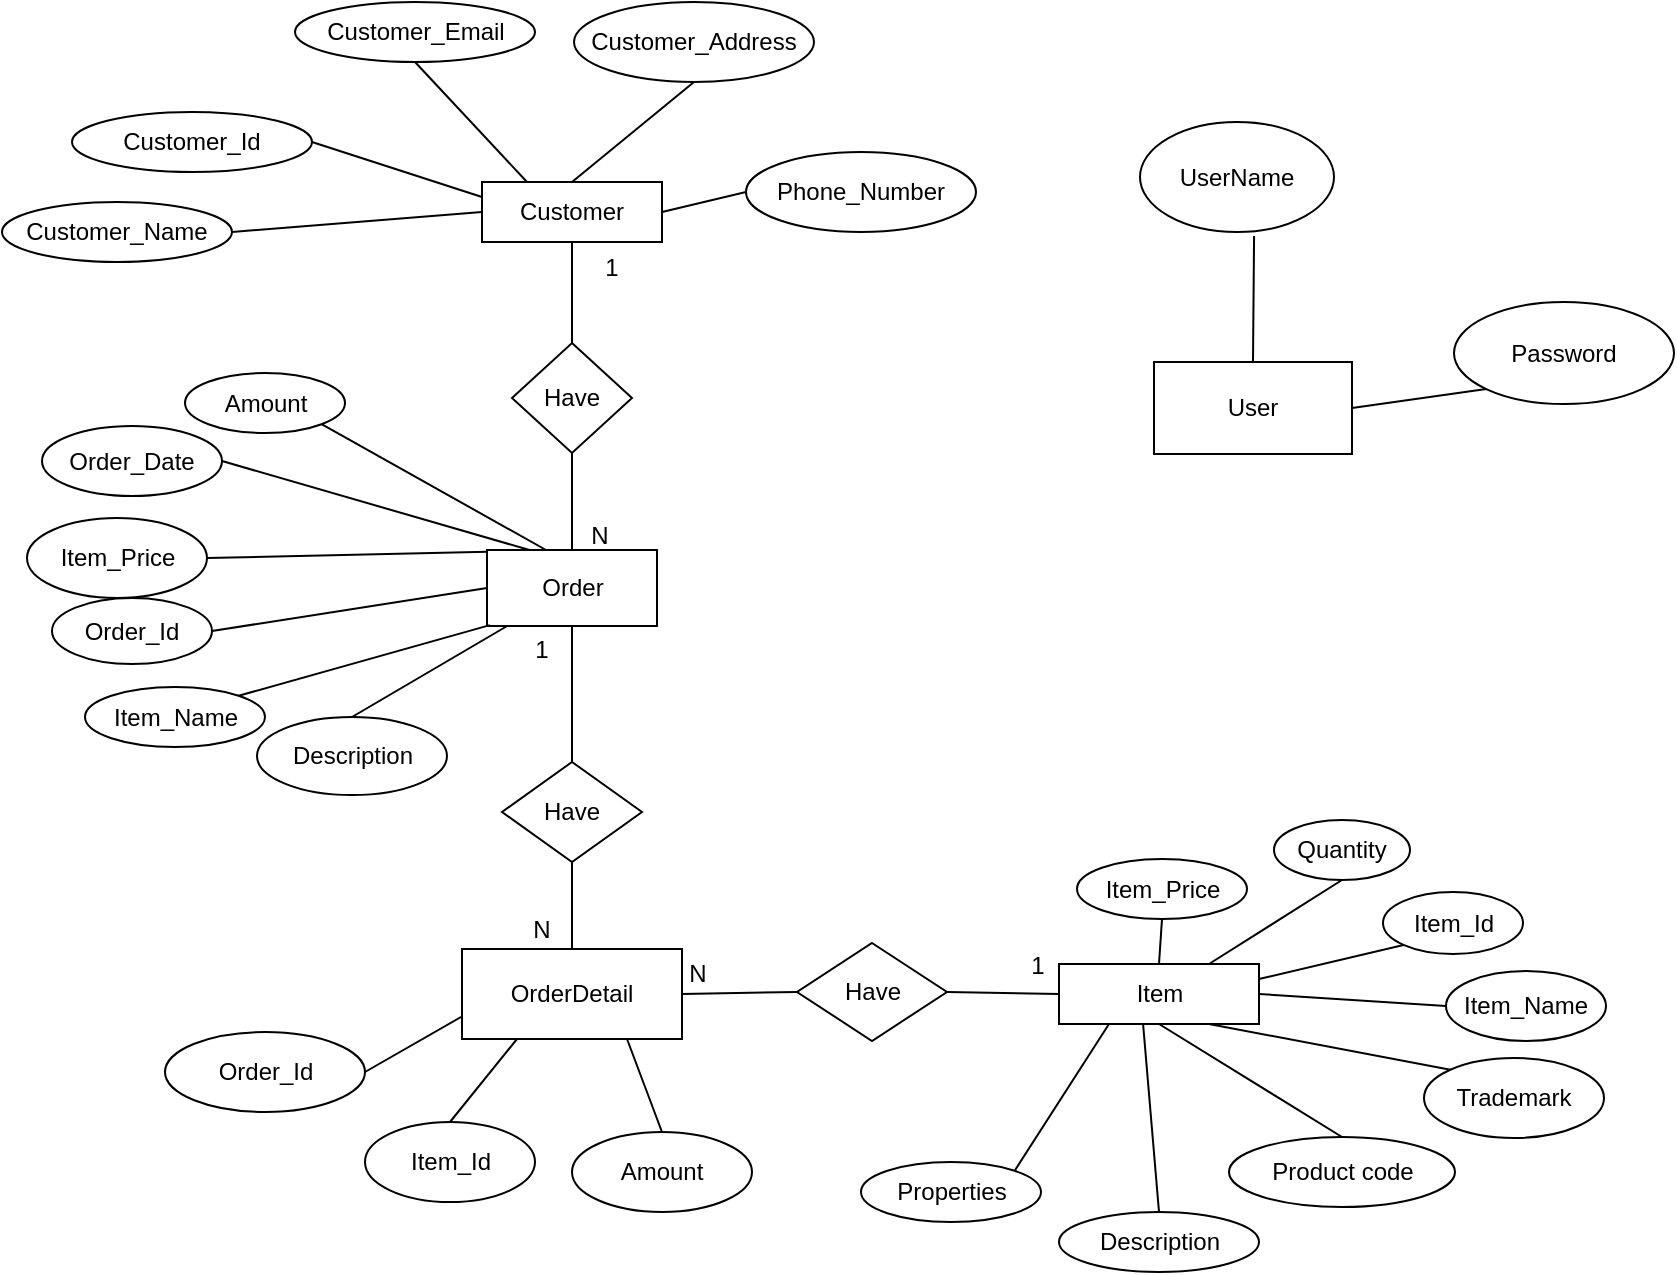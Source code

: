 <mxfile version="10.6.5" type="google"><diagram id="VFScINqOluREj7l6P26c" name="Page-1"><mxGraphModel dx="1080" dy="494" grid="1" gridSize="10" guides="1" tooltips="1" connect="1" arrows="1" fold="1" page="1" pageScale="1" pageWidth="827" pageHeight="1169" math="0" shadow="0"><root><mxCell id="0"/><mxCell id="1" parent="0"/><mxCell id="pK3UZsaioF6lU_T2FoV7-1" value="Customer" style="rounded=0;whiteSpace=wrap;html=1;" parent="1" vertex="1"><mxGeometry x="305" y="170" width="90" height="30" as="geometry"/></mxCell><mxCell id="pK3UZsaioF6lU_T2FoV7-3" value="Item" style="rounded=0;whiteSpace=wrap;html=1;" parent="1" vertex="1"><mxGeometry x="593.5" y="561" width="100" height="30" as="geometry"/></mxCell><mxCell id="pK3UZsaioF6lU_T2FoV7-4" value="Customer_Name" style="ellipse;whiteSpace=wrap;html=1;" parent="1" vertex="1"><mxGeometry x="65" y="180" width="115" height="30" as="geometry"/></mxCell><mxCell id="pK3UZsaioF6lU_T2FoV7-5" value="Customer_Id" style="ellipse;whiteSpace=wrap;html=1;" parent="1" vertex="1"><mxGeometry x="100" y="135" width="120" height="30" as="geometry"/></mxCell><mxCell id="pK3UZsaioF6lU_T2FoV7-8" value="Customer_Address" style="ellipse;whiteSpace=wrap;html=1;" parent="1" vertex="1"><mxGeometry x="351" y="80" width="120" height="40" as="geometry"/></mxCell><mxCell id="pK3UZsaioF6lU_T2FoV7-9" value="Customer_Email" style="ellipse;whiteSpace=wrap;html=1;" parent="1" vertex="1"><mxGeometry x="211.5" y="80" width="120" height="30" as="geometry"/></mxCell><mxCell id="pK3UZsaioF6lU_T2FoV7-10" value="Phone_Number" style="ellipse;whiteSpace=wrap;html=1;" parent="1" vertex="1"><mxGeometry x="437" y="155" width="115" height="40" as="geometry"/></mxCell><mxCell id="pK3UZsaioF6lU_T2FoV7-13" value="" style="endArrow=none;html=1;entryX=0;entryY=0.5;entryDx=0;entryDy=0;exitX=1;exitY=0.5;exitDx=0;exitDy=0;" parent="1" source="pK3UZsaioF6lU_T2FoV7-4" target="pK3UZsaioF6lU_T2FoV7-1" edge="1"><mxGeometry width="50" height="50" relative="1" as="geometry"><mxPoint x="70" y="420" as="sourcePoint"/><mxPoint x="120" y="370" as="targetPoint"/><Array as="points"/></mxGeometry></mxCell><mxCell id="pK3UZsaioF6lU_T2FoV7-14" value="" style="endArrow=none;html=1;entryX=0;entryY=0.25;entryDx=0;entryDy=0;exitX=1;exitY=0.5;exitDx=0;exitDy=0;" parent="1" source="pK3UZsaioF6lU_T2FoV7-5" target="pK3UZsaioF6lU_T2FoV7-1" edge="1"><mxGeometry width="50" height="50" relative="1" as="geometry"><mxPoint x="70" y="420" as="sourcePoint"/><mxPoint x="120" y="370" as="targetPoint"/></mxGeometry></mxCell><mxCell id="pK3UZsaioF6lU_T2FoV7-16" value="" style="endArrow=none;html=1;entryX=0.25;entryY=0;entryDx=0;entryDy=0;exitX=0.5;exitY=1;exitDx=0;exitDy=0;" parent="1" source="pK3UZsaioF6lU_T2FoV7-9" target="pK3UZsaioF6lU_T2FoV7-1" edge="1"><mxGeometry width="50" height="50" relative="1" as="geometry"><mxPoint x="70" y="560" as="sourcePoint"/><mxPoint x="120" y="510" as="targetPoint"/></mxGeometry></mxCell><mxCell id="pK3UZsaioF6lU_T2FoV7-18" value="" style="endArrow=none;html=1;entryX=0.5;entryY=1;entryDx=0;entryDy=0;exitX=0.5;exitY=0;exitDx=0;exitDy=0;" parent="1" source="pK3UZsaioF6lU_T2FoV7-1" target="pK3UZsaioF6lU_T2FoV7-8" edge="1"><mxGeometry width="50" height="50" relative="1" as="geometry"><mxPoint x="70" y="420" as="sourcePoint"/><mxPoint x="120" y="370" as="targetPoint"/></mxGeometry></mxCell><mxCell id="pK3UZsaioF6lU_T2FoV7-19" value="" style="endArrow=none;html=1;entryX=0;entryY=0.5;entryDx=0;entryDy=0;exitX=1;exitY=0.5;exitDx=0;exitDy=0;" parent="1" source="pK3UZsaioF6lU_T2FoV7-1" target="pK3UZsaioF6lU_T2FoV7-10" edge="1"><mxGeometry width="50" height="50" relative="1" as="geometry"><mxPoint x="390" y="170" as="sourcePoint"/><mxPoint x="500" y="170" as="targetPoint"/></mxGeometry></mxCell><mxCell id="pK3UZsaioF6lU_T2FoV7-36" value="Item_Id" style="ellipse;whiteSpace=wrap;html=1;" parent="1" vertex="1"><mxGeometry x="755.5" y="525" width="70" height="31" as="geometry"/></mxCell><mxCell id="pK3UZsaioF6lU_T2FoV7-37" value="Item_Name" style="ellipse;whiteSpace=wrap;html=1;" parent="1" vertex="1"><mxGeometry x="787" y="564.5" width="80" height="35" as="geometry"/></mxCell><mxCell id="pK3UZsaioF6lU_T2FoV7-38" value="Description" style="ellipse;whiteSpace=wrap;html=1;" parent="1" vertex="1"><mxGeometry x="593.5" y="685" width="100" height="30" as="geometry"/></mxCell><mxCell id="pK3UZsaioF6lU_T2FoV7-39" value="Item_Price" style="ellipse;whiteSpace=wrap;html=1;" parent="1" vertex="1"><mxGeometry x="602.5" y="508.5" width="85" height="30" as="geometry"/></mxCell><mxCell id="pK3UZsaioF6lU_T2FoV7-40" value="&lt;pre id=&quot;tw-target-text&quot;&gt;&lt;font face=&quot;Helvetica&quot;&gt;Trademark&lt;/font&gt;&lt;br&gt;&lt;/pre&gt;" style="ellipse;whiteSpace=wrap;html=1;" parent="1" vertex="1"><mxGeometry x="776" y="608" width="90" height="40" as="geometry"/></mxCell><mxCell id="pK3UZsaioF6lU_T2FoV7-41" value="&lt;span&gt;Product code&lt;/span&gt;" style="ellipse;whiteSpace=wrap;html=1;" parent="1" vertex="1"><mxGeometry x="678.5" y="647.5" width="113" height="35" as="geometry"/></mxCell><mxCell id="pK3UZsaioF6lU_T2FoV7-43" value="&lt;span&gt;Properties&lt;/span&gt;" style="ellipse;whiteSpace=wrap;html=1;" parent="1" vertex="1"><mxGeometry x="494.5" y="660" width="90" height="30" as="geometry"/></mxCell><mxCell id="pK3UZsaioF6lU_T2FoV7-45" value="Quantity" style="ellipse;whiteSpace=wrap;html=1;" parent="1" vertex="1"><mxGeometry x="701" y="489" width="68" height="30" as="geometry"/></mxCell><mxCell id="pK3UZsaioF6lU_T2FoV7-46" value="" style="endArrow=none;html=1;entryX=0.5;entryY=0;entryDx=0;entryDy=0;exitX=0.5;exitY=1;exitDx=0;exitDy=0;" parent="1" source="pK3UZsaioF6lU_T2FoV7-39" target="pK3UZsaioF6lU_T2FoV7-3" edge="1"><mxGeometry width="50" height="50" relative="1" as="geometry"><mxPoint x="70" y="560" as="sourcePoint"/><mxPoint x="120" y="510" as="targetPoint"/></mxGeometry></mxCell><mxCell id="pK3UZsaioF6lU_T2FoV7-47" value="" style="endArrow=none;html=1;entryX=0.25;entryY=1;entryDx=0;entryDy=0;exitX=1;exitY=0;exitDx=0;exitDy=0;" parent="1" source="pK3UZsaioF6lU_T2FoV7-43" target="pK3UZsaioF6lU_T2FoV7-3" edge="1"><mxGeometry width="50" height="50" relative="1" as="geometry"><mxPoint x="70" y="630" as="sourcePoint"/><mxPoint x="120" y="580" as="targetPoint"/></mxGeometry></mxCell><mxCell id="pK3UZsaioF6lU_T2FoV7-49" value="" style="endArrow=none;html=1;entryX=0.42;entryY=0.983;entryDx=0;entryDy=0;exitX=0.5;exitY=0;exitDx=0;exitDy=0;entryPerimeter=0;" parent="1" source="pK3UZsaioF6lU_T2FoV7-38" target="pK3UZsaioF6lU_T2FoV7-3" edge="1"><mxGeometry width="50" height="50" relative="1" as="geometry"><mxPoint x="70" y="770" as="sourcePoint"/><mxPoint x="120" y="720" as="targetPoint"/></mxGeometry></mxCell><mxCell id="pK3UZsaioF6lU_T2FoV7-50" value="" style="endArrow=none;html=1;entryX=0.5;entryY=1;entryDx=0;entryDy=0;exitX=0.5;exitY=0;exitDx=0;exitDy=0;" parent="1" source="pK3UZsaioF6lU_T2FoV7-41" target="pK3UZsaioF6lU_T2FoV7-3" edge="1"><mxGeometry width="50" height="50" relative="1" as="geometry"><mxPoint x="70" y="840" as="sourcePoint"/><mxPoint x="120" y="790" as="targetPoint"/></mxGeometry></mxCell><mxCell id="pK3UZsaioF6lU_T2FoV7-51" value="" style="endArrow=none;html=1;entryX=0.75;entryY=1;entryDx=0;entryDy=0;exitX=0;exitY=0;exitDx=0;exitDy=0;" parent="1" source="pK3UZsaioF6lU_T2FoV7-40" target="pK3UZsaioF6lU_T2FoV7-3" edge="1"><mxGeometry width="50" height="50" relative="1" as="geometry"><mxPoint x="70" y="560" as="sourcePoint"/><mxPoint x="120" y="510" as="targetPoint"/></mxGeometry></mxCell><mxCell id="pK3UZsaioF6lU_T2FoV7-52" value="" style="endArrow=none;html=1;entryX=1;entryY=0.5;entryDx=0;entryDy=0;exitX=0;exitY=0.5;exitDx=0;exitDy=0;" parent="1" source="pK3UZsaioF6lU_T2FoV7-37" target="pK3UZsaioF6lU_T2FoV7-3" edge="1"><mxGeometry width="50" height="50" relative="1" as="geometry"><mxPoint x="70" y="560" as="sourcePoint"/><mxPoint x="120" y="510" as="targetPoint"/></mxGeometry></mxCell><mxCell id="pK3UZsaioF6lU_T2FoV7-53" value="" style="endArrow=none;html=1;entryX=0;entryY=1;entryDx=0;entryDy=0;exitX=1;exitY=0.25;exitDx=0;exitDy=0;" parent="1" source="pK3UZsaioF6lU_T2FoV7-3" target="pK3UZsaioF6lU_T2FoV7-36" edge="1"><mxGeometry width="50" height="50" relative="1" as="geometry"><mxPoint x="70" y="560" as="sourcePoint"/><mxPoint x="120" y="510" as="targetPoint"/></mxGeometry></mxCell><mxCell id="pK3UZsaioF6lU_T2FoV7-54" value="" style="endArrow=none;html=1;entryX=0.5;entryY=1;entryDx=0;entryDy=0;exitX=0.75;exitY=0;exitDx=0;exitDy=0;" parent="1" source="pK3UZsaioF6lU_T2FoV7-3" target="pK3UZsaioF6lU_T2FoV7-45" edge="1"><mxGeometry width="50" height="50" relative="1" as="geometry"><mxPoint x="70" y="560" as="sourcePoint"/><mxPoint x="120" y="510" as="targetPoint"/></mxGeometry></mxCell><mxCell id="pK3UZsaioF6lU_T2FoV7-57" value="1" style="text;html=1;resizable=0;points=[];autosize=1;align=left;verticalAlign=top;spacingTop=-4;" parent="1" vertex="1"><mxGeometry x="375" y="362.5" width="20" height="20" as="geometry"/></mxCell><mxCell id="U5rYs0cTZWqVb_2yoqAL-1" value="Order&lt;br&gt;" style="rounded=0;whiteSpace=wrap;html=1;" parent="1" vertex="1"><mxGeometry x="307.5" y="354" width="85" height="38" as="geometry"/></mxCell><mxCell id="U5rYs0cTZWqVb_2yoqAL-5" value="Order_Id" style="ellipse;whiteSpace=wrap;html=1;" parent="1" vertex="1"><mxGeometry x="90" y="378" width="80" height="33" as="geometry"/></mxCell><mxCell id="U5rYs0cTZWqVb_2yoqAL-6" value="Order_Date" style="ellipse;whiteSpace=wrap;html=1;" parent="1" vertex="1"><mxGeometry x="85" y="292" width="90" height="35" as="geometry"/></mxCell><mxCell id="U5rYs0cTZWqVb_2yoqAL-7" value="Item_Name" style="ellipse;whiteSpace=wrap;html=1;" parent="1" vertex="1"><mxGeometry x="106.5" y="422.5" width="90" height="30" as="geometry"/></mxCell><mxCell id="U5rYs0cTZWqVb_2yoqAL-8" value="Description" style="ellipse;whiteSpace=wrap;html=1;" parent="1" vertex="1"><mxGeometry x="192.5" y="437.5" width="95" height="39" as="geometry"/></mxCell><mxCell id="U5rYs0cTZWqVb_2yoqAL-9" value="Item_Price" style="ellipse;whiteSpace=wrap;html=1;" parent="1" vertex="1"><mxGeometry x="77.5" y="338" width="90" height="40" as="geometry"/></mxCell><mxCell id="U5rYs0cTZWqVb_2yoqAL-11" value="" style="endArrow=none;html=1;entryX=0.5;entryY=0;entryDx=0;entryDy=0;" parent="1" source="U5rYs0cTZWqVb_2yoqAL-1" target="U5rYs0cTZWqVb_2yoqAL-8" edge="1"><mxGeometry width="50" height="50" relative="1" as="geometry"><mxPoint x="-90" y="570" as="sourcePoint"/><mxPoint x="-40" y="520" as="targetPoint"/></mxGeometry></mxCell><mxCell id="U5rYs0cTZWqVb_2yoqAL-12" value="" style="endArrow=none;html=1;entryX=1;entryY=0.5;entryDx=0;entryDy=0;exitX=0.25;exitY=0;exitDx=0;exitDy=0;" parent="1" source="U5rYs0cTZWqVb_2yoqAL-1" target="U5rYs0cTZWqVb_2yoqAL-6" edge="1"><mxGeometry width="50" height="50" relative="1" as="geometry"><mxPoint x="-90" y="640" as="sourcePoint"/><mxPoint x="-40" y="590" as="targetPoint"/></mxGeometry></mxCell><mxCell id="U5rYs0cTZWqVb_2yoqAL-13" value="" style="endArrow=none;html=1;entryX=1;entryY=0.5;entryDx=0;entryDy=0;exitX=0.003;exitY=0.024;exitDx=0;exitDy=0;exitPerimeter=0;" parent="1" source="U5rYs0cTZWqVb_2yoqAL-1" target="U5rYs0cTZWqVb_2yoqAL-9" edge="1"><mxGeometry width="50" height="50" relative="1" as="geometry"><mxPoint x="-90" y="570" as="sourcePoint"/><mxPoint x="-40" y="520" as="targetPoint"/></mxGeometry></mxCell><mxCell id="U5rYs0cTZWqVb_2yoqAL-14" value="" style="endArrow=none;html=1;entryX=1;entryY=0.5;entryDx=0;entryDy=0;exitX=0;exitY=0.5;exitDx=0;exitDy=0;" parent="1" source="U5rYs0cTZWqVb_2yoqAL-1" target="U5rYs0cTZWqVb_2yoqAL-5" edge="1"><mxGeometry width="50" height="50" relative="1" as="geometry"><mxPoint x="-90" y="570" as="sourcePoint"/><mxPoint x="-40" y="520" as="targetPoint"/></mxGeometry></mxCell><mxCell id="U5rYs0cTZWqVb_2yoqAL-15" value="" style="endArrow=none;html=1;entryX=1;entryY=0;entryDx=0;entryDy=0;exitX=0.017;exitY=0.989;exitDx=0;exitDy=0;exitPerimeter=0;" parent="1" source="U5rYs0cTZWqVb_2yoqAL-1" target="U5rYs0cTZWqVb_2yoqAL-7" edge="1"><mxGeometry width="50" height="50" relative="1" as="geometry"><mxPoint x="-90" y="570" as="sourcePoint"/><mxPoint x="-40" y="520" as="targetPoint"/></mxGeometry></mxCell><mxCell id="U5rYs0cTZWqVb_2yoqAL-27" value="" style="endArrow=none;html=1;entryX=0.5;entryY=1;entryDx=0;entryDy=0;exitX=0.5;exitY=0;exitDx=0;exitDy=0;" parent="1" source="U5rYs0cTZWqVb_2yoqAL-29" target="pK3UZsaioF6lU_T2FoV7-1" edge="1"><mxGeometry width="50" height="50" relative="1" as="geometry"><mxPoint x="290" y="250" as="sourcePoint"/><mxPoint x="220" y="730" as="targetPoint"/></mxGeometry></mxCell><mxCell id="U5rYs0cTZWqVb_2yoqAL-28" value="1" style="text;html=1;strokeColor=none;fillColor=none;align=center;verticalAlign=middle;whiteSpace=wrap;rounded=0;" parent="1" vertex="1"><mxGeometry x="350" y="203" width="40" height="20" as="geometry"/></mxCell><mxCell id="U5rYs0cTZWqVb_2yoqAL-29" value="Have" style="rhombus;whiteSpace=wrap;html=1;" parent="1" vertex="1"><mxGeometry x="320" y="250.5" width="60" height="55" as="geometry"/></mxCell><mxCell id="U5rYs0cTZWqVb_2yoqAL-30" value="" style="endArrow=none;html=1;entryX=0.5;entryY=1;entryDx=0;entryDy=0;exitX=0.5;exitY=0;exitDx=0;exitDy=0;" parent="1" source="U5rYs0cTZWqVb_2yoqAL-1" target="U5rYs0cTZWqVb_2yoqAL-29" edge="1"><mxGeometry width="50" height="50" relative="1" as="geometry"><mxPoint x="350" y="347" as="sourcePoint"/><mxPoint x="311" y="326" as="targetPoint"/></mxGeometry></mxCell><mxCell id="U5rYs0cTZWqVb_2yoqAL-31" value="N" style="text;html=1;strokeColor=none;fillColor=none;align=center;verticalAlign=middle;whiteSpace=wrap;rounded=0;" parent="1" vertex="1"><mxGeometry x="344" y="337" width="40" height="20" as="geometry"/></mxCell><mxCell id="U5rYs0cTZWqVb_2yoqAL-35" value="OrderDetail" style="rounded=0;whiteSpace=wrap;html=1;" parent="1" vertex="1"><mxGeometry x="295" y="553.5" width="110" height="45" as="geometry"/></mxCell><mxCell id="U5rYs0cTZWqVb_2yoqAL-37" value="Order_Id" style="ellipse;whiteSpace=wrap;html=1;" parent="1" vertex="1"><mxGeometry x="146.5" y="595" width="100" height="40" as="geometry"/></mxCell><mxCell id="U5rYs0cTZWqVb_2yoqAL-41" value="Amount" style="ellipse;whiteSpace=wrap;html=1;" parent="1" vertex="1"><mxGeometry x="350" y="645" width="90" height="40" as="geometry"/></mxCell><mxCell id="U5rYs0cTZWqVb_2yoqAL-43" value="" style="endArrow=none;html=1;entryX=0;entryY=0.75;entryDx=0;entryDy=0;exitX=1;exitY=0.5;exitDx=0;exitDy=0;" parent="1" source="U5rYs0cTZWqVb_2yoqAL-37" target="U5rYs0cTZWqVb_2yoqAL-35" edge="1"><mxGeometry width="50" height="50" relative="1" as="geometry"><mxPoint x="10" y="880" as="sourcePoint"/><mxPoint x="60" y="830" as="targetPoint"/></mxGeometry></mxCell><mxCell id="U5rYs0cTZWqVb_2yoqAL-46" value="" style="endArrow=none;html=1;entryX=0.75;entryY=1;entryDx=0;entryDy=0;exitX=0.5;exitY=0;exitDx=0;exitDy=0;" parent="1" source="U5rYs0cTZWqVb_2yoqAL-41" target="U5rYs0cTZWqVb_2yoqAL-35" edge="1"><mxGeometry width="50" height="50" relative="1" as="geometry"><mxPoint x="10" y="880" as="sourcePoint"/><mxPoint x="60" y="830" as="targetPoint"/></mxGeometry></mxCell><mxCell id="U5rYs0cTZWqVb_2yoqAL-47" value="Have" style="rhombus;whiteSpace=wrap;html=1;" parent="1" vertex="1"><mxGeometry x="315" y="460" width="70" height="50" as="geometry"/></mxCell><mxCell id="U5rYs0cTZWqVb_2yoqAL-48" value="" style="endArrow=none;html=1;entryX=0.5;entryY=1;entryDx=0;entryDy=0;exitX=0.5;exitY=0;exitDx=0;exitDy=0;" parent="1" source="U5rYs0cTZWqVb_2yoqAL-47" target="U5rYs0cTZWqVb_2yoqAL-1" edge="1"><mxGeometry width="50" height="50" relative="1" as="geometry"><mxPoint x="10" y="880" as="sourcePoint"/><mxPoint x="60" y="830" as="targetPoint"/></mxGeometry></mxCell><mxCell id="U5rYs0cTZWqVb_2yoqAL-49" value="" style="endArrow=none;html=1;entryX=0.5;entryY=1;entryDx=0;entryDy=0;exitX=0.5;exitY=0;exitDx=0;exitDy=0;" parent="1" source="U5rYs0cTZWqVb_2yoqAL-35" target="U5rYs0cTZWqVb_2yoqAL-47" edge="1"><mxGeometry width="50" height="50" relative="1" as="geometry"><mxPoint x="10" y="880" as="sourcePoint"/><mxPoint x="60" y="830" as="targetPoint"/></mxGeometry></mxCell><mxCell id="3j7kTD5jUyRtjqOSRyVH-1" value="1" style="text;html=1;strokeColor=none;fillColor=none;align=center;verticalAlign=middle;whiteSpace=wrap;rounded=0;" parent="1" vertex="1"><mxGeometry x="315" y="393.5" width="40" height="20" as="geometry"/></mxCell><mxCell id="3j7kTD5jUyRtjqOSRyVH-2" value="N" style="text;html=1;strokeColor=none;fillColor=none;align=center;verticalAlign=middle;whiteSpace=wrap;rounded=0;" parent="1" vertex="1"><mxGeometry x="315" y="533.5" width="40" height="20" as="geometry"/></mxCell><mxCell id="3j7kTD5jUyRtjqOSRyVH-15" value="Have" style="rhombus;whiteSpace=wrap;html=1;" parent="1" vertex="1"><mxGeometry x="462.5" y="550.5" width="75" height="49" as="geometry"/></mxCell><mxCell id="3j7kTD5jUyRtjqOSRyVH-16" value="" style="endArrow=none;html=1;entryX=0;entryY=0.5;entryDx=0;entryDy=0;exitX=1;exitY=0.5;exitDx=0;exitDy=0;" parent="1" source="3j7kTD5jUyRtjqOSRyVH-15" target="pK3UZsaioF6lU_T2FoV7-3" edge="1"><mxGeometry width="50" height="50" relative="1" as="geometry"><mxPoint x="10" y="800" as="sourcePoint"/><mxPoint x="60" y="750" as="targetPoint"/></mxGeometry></mxCell><mxCell id="3j7kTD5jUyRtjqOSRyVH-17" value="" style="endArrow=none;html=1;entryX=0;entryY=0.5;entryDx=0;entryDy=0;exitX=1;exitY=0.5;exitDx=0;exitDy=0;" parent="1" source="U5rYs0cTZWqVb_2yoqAL-35" target="3j7kTD5jUyRtjqOSRyVH-15" edge="1"><mxGeometry width="50" height="50" relative="1" as="geometry"><mxPoint x="10" y="800" as="sourcePoint"/><mxPoint x="60" y="750" as="targetPoint"/></mxGeometry></mxCell><mxCell id="3j7kTD5jUyRtjqOSRyVH-18" value="N" style="text;html=1;strokeColor=none;fillColor=none;align=center;verticalAlign=middle;whiteSpace=wrap;rounded=0;" parent="1" vertex="1"><mxGeometry x="393" y="556" width="40" height="20" as="geometry"/></mxCell><mxCell id="3j7kTD5jUyRtjqOSRyVH-19" value="1" style="text;html=1;strokeColor=none;fillColor=none;align=center;verticalAlign=middle;whiteSpace=wrap;rounded=0;" parent="1" vertex="1"><mxGeometry x="562.5" y="552" width="40" height="20" as="geometry"/></mxCell><mxCell id="nad1L6K0EryJzLGKs1Qe-5" value="&lt;span&gt;Amount&lt;/span&gt;" style="ellipse;whiteSpace=wrap;html=1;" parent="1" vertex="1"><mxGeometry x="156.5" y="265.5" width="80" height="30" as="geometry"/></mxCell><mxCell id="nad1L6K0EryJzLGKs1Qe-6" value="" style="endArrow=none;html=1;entryX=0.347;entryY=0;entryDx=0;entryDy=0;entryPerimeter=0;exitX=1;exitY=1;exitDx=0;exitDy=0;" parent="1" source="nad1L6K0EryJzLGKs1Qe-5" target="U5rYs0cTZWqVb_2yoqAL-1" edge="1"><mxGeometry width="50" height="50" relative="1" as="geometry"><mxPoint x="10" y="800" as="sourcePoint"/><mxPoint x="60" y="750" as="targetPoint"/></mxGeometry></mxCell><mxCell id="FWO9RQBgDA8njxD3DhBx-1" value="Item_Id" style="ellipse;whiteSpace=wrap;html=1;" parent="1" vertex="1"><mxGeometry x="246.5" y="640" width="85" height="40" as="geometry"/></mxCell><mxCell id="FWO9RQBgDA8njxD3DhBx-2" value="" style="endArrow=none;html=1;entryX=0.25;entryY=1;entryDx=0;entryDy=0;exitX=0.5;exitY=0;exitDx=0;exitDy=0;" parent="1" source="FWO9RQBgDA8njxD3DhBx-1" target="U5rYs0cTZWqVb_2yoqAL-35" edge="1"><mxGeometry width="50" height="50" relative="1" as="geometry"><mxPoint x="10" y="780" as="sourcePoint"/><mxPoint x="60" y="730" as="targetPoint"/></mxGeometry></mxCell><mxCell id="FbC6KA0iHxEV9HtTgNgO-1" value="User" style="rounded=0;whiteSpace=wrap;html=1;" vertex="1" parent="1"><mxGeometry x="641" y="260" width="99" height="46" as="geometry"/></mxCell><mxCell id="FbC6KA0iHxEV9HtTgNgO-2" value="UserName" style="ellipse;whiteSpace=wrap;html=1;" vertex="1" parent="1"><mxGeometry x="634" y="140" width="97" height="55" as="geometry"/></mxCell><mxCell id="FbC6KA0iHxEV9HtTgNgO-3" value="Password" style="ellipse;whiteSpace=wrap;html=1;" vertex="1" parent="1"><mxGeometry x="791" y="230" width="110" height="51" as="geometry"/></mxCell><mxCell id="FbC6KA0iHxEV9HtTgNgO-4" value="" style="endArrow=none;html=1;entryX=0.588;entryY=1.036;entryDx=0;entryDy=0;entryPerimeter=0;exitX=0.5;exitY=0;exitDx=0;exitDy=0;" edge="1" parent="1" source="FbC6KA0iHxEV9HtTgNgO-1" target="FbC6KA0iHxEV9HtTgNgO-2"><mxGeometry width="50" height="50" relative="1" as="geometry"><mxPoint x="70" y="790" as="sourcePoint"/><mxPoint x="120" y="740" as="targetPoint"/></mxGeometry></mxCell><mxCell id="FbC6KA0iHxEV9HtTgNgO-5" value="" style="endArrow=none;html=1;entryX=0;entryY=1;entryDx=0;entryDy=0;exitX=1;exitY=0.5;exitDx=0;exitDy=0;" edge="1" parent="1" source="FbC6KA0iHxEV9HtTgNgO-1" target="FbC6KA0iHxEV9HtTgNgO-3"><mxGeometry width="50" height="50" relative="1" as="geometry"><mxPoint x="70" y="790" as="sourcePoint"/><mxPoint x="120" y="740" as="targetPoint"/></mxGeometry></mxCell></root></mxGraphModel></diagram><diagram id="Nx124-6Y1GB7BNGQRcTP" name="Page-2"><mxGraphModel dx="840" dy="494" grid="1" gridSize="10" guides="1" tooltips="1" connect="1" arrows="1" fold="1" page="1" pageScale="1" pageWidth="827" pageHeight="1169" math="0" shadow="0"><root><mxCell id="yns9M8Y86Xf52rTyfnq6-0"/><mxCell id="yns9M8Y86Xf52rTyfnq6-1" parent="yns9M8Y86Xf52rTyfnq6-0"/><mxCell id="yns9M8Y86Xf52rTyfnq6-2" value="Section" style="swimlane;fontStyle=0;childLayout=stackLayout;horizontal=1;startSize=22;fillColor=none;horizontalStack=0;resizeParent=1;resizeParentMax=0;resizeLast=0;collapsible=1;marginBottom=0;swimlaneFillColor=#ffffff;align=center;fontSize=14;" vertex="1" parent="yns9M8Y86Xf52rTyfnq6-1"><mxGeometry x="150" y="250" width="140" height="48" as="geometry"><mxRectangle x="150" y="250" width="80" height="22" as="alternateBounds"/></mxGeometry></mxCell><mxCell id="yns9M8Y86Xf52rTyfnq6-8" value="uniqueId" style="shape=partialRectangle;top=0;left=0;right=0;bottom=1;align=left;verticalAlign=top;fillColor=none;spacingLeft=34;spacingRight=4;overflow=hidden;rotatable=0;points=[[0,0.5],[1,0.5]];portConstraint=eastwest;dropTarget=0;fontSize=12;" vertex="1" parent="yns9M8Y86Xf52rTyfnq6-2"><mxGeometry y="22" width="140" height="26" as="geometry"/></mxCell><mxCell id="yns9M8Y86Xf52rTyfnq6-9" value="PK" style="shape=partialRectangle;top=0;left=0;bottom=0;fillColor=none;align=left;verticalAlign=top;spacingLeft=4;spacingRight=4;overflow=hidden;rotatable=0;points=[];portConstraint=eastwest;part=1;fontSize=12;" vertex="1" connectable="0" parent="yns9M8Y86Xf52rTyfnq6-8"><mxGeometry width="30" height="26" as="geometry"/></mxCell></root></mxGraphModel></diagram></mxfile>